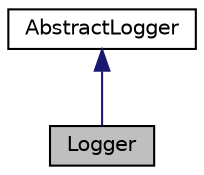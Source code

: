 digraph "Logger"
{
  edge [fontname="Helvetica",fontsize="10",labelfontname="Helvetica",labelfontsize="10"];
  node [fontname="Helvetica",fontsize="10",shape=record];
  Node0 [label="Logger",height=0.2,width=0.4,color="black", fillcolor="grey75", style="filled", fontcolor="black"];
  Node1 -> Node0 [dir="back",color="midnightblue",fontsize="10",style="solid"];
  Node1 [label="AbstractLogger",height=0.2,width=0.4,color="black", fillcolor="white", style="filled",URL="$class_zest_1_1_common_1_1_logger_1_1_abstract_logger.html"];
}
